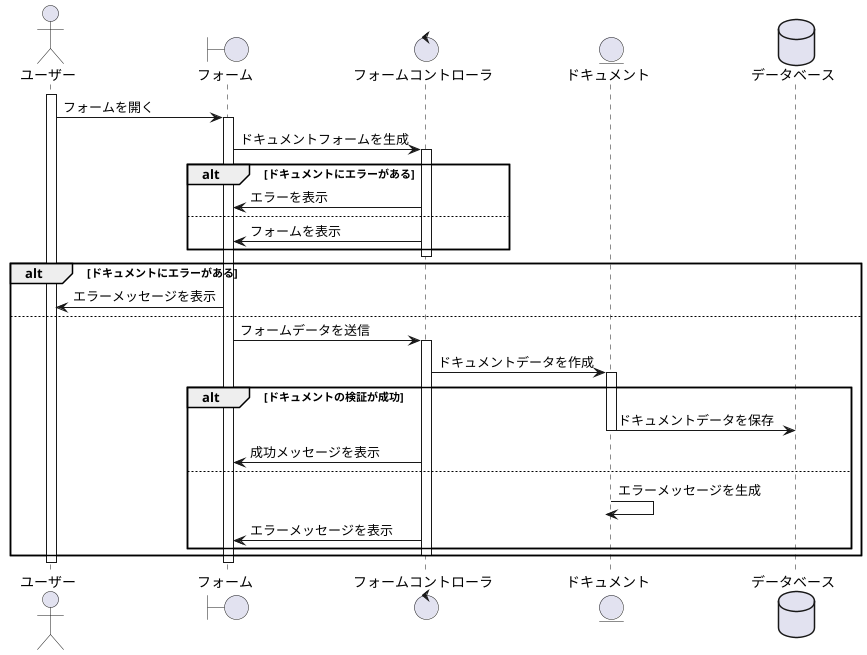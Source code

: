 @startuml
actor ユーザー
boundary フォーム
control フォームコントローラ
entity ドキュメント
database データベース

activate ユーザー

ユーザー -> フォーム: フォームを開く
activate フォーム

フォーム -> フォームコントローラ: ドキュメントフォームを生成
activate フォームコントローラ

alt ドキュメントにエラーがある
  フォームコントローラ -> フォーム: エラーを表示
else
  フォームコントローラ -> フォーム: フォームを表示
end

deactivate フォームコントローラ

alt ドキュメントにエラーがある
  フォーム -> ユーザー: エラーメッセージを表示
else
  フォーム -> フォームコントローラ: フォームデータを送信
  activate フォームコントローラ

  フォームコントローラ -> ドキュメント: ドキュメントデータを作成
  activate ドキュメント

  alt ドキュメントの検証が成功
    ドキュメント -> データベース: ドキュメントデータを保存
    deactivate ドキュメント

    フォームコントローラ -> フォーム: 成功メッセージを表示
  else
    ドキュメント -> ドキュメント: エラーメッセージを生成
    deactivate ドキュメント

    フォームコントローラ -> フォーム: エラーメッセージを表示
  end

  deactivate フォームコントローラ
end

deactivate フォーム
deactivate ユーザー
@enduml
